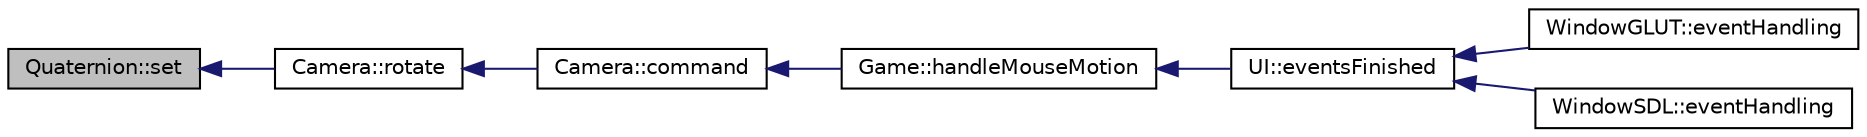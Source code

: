 digraph "Quaternion::set"
{
 // INTERACTIVE_SVG=YES
  edge [fontname="Helvetica",fontsize="10",labelfontname="Helvetica",labelfontsize="10"];
  node [fontname="Helvetica",fontsize="10",shape=record];
  rankdir="LR";
  Node1 [label="Quaternion::set",height=0.2,width=0.4,color="black", fillcolor="grey75", style="filled" fontcolor="black"];
  Node1 -> Node2 [dir="back",color="midnightblue",fontsize="10",style="solid",fontname="Helvetica"];
  Node2 [label="Camera::rotate",height=0.2,width=0.4,color="black", fillcolor="white", style="filled",URL="$class_camera.html#a4a45040f06f24a53af7f17bbcc610f22"];
  Node2 -> Node3 [dir="back",color="midnightblue",fontsize="10",style="solid",fontname="Helvetica"];
  Node3 [label="Camera::command",height=0.2,width=0.4,color="black", fillcolor="white", style="filled",URL="$class_camera.html#a2f3a6b567730e6ff919d1347ae7adea5",tooltip="Sends interactive command to camera. "];
  Node3 -> Node4 [dir="back",color="midnightblue",fontsize="10",style="solid",fontname="Helvetica"];
  Node4 [label="Game::handleMouseMotion",height=0.2,width=0.4,color="black", fillcolor="white", style="filled",URL="$class_game.html#a5f23c2acdcf925343fb67032a5454fca"];
  Node4 -> Node5 [dir="back",color="midnightblue",fontsize="10",style="solid",fontname="Helvetica"];
  Node5 [label="UI::eventsFinished",height=0.2,width=0.4,color="black", fillcolor="white", style="filled",URL="$class_u_i.html#a2436dbc9c0678fd729b983b9475bc0f4"];
  Node5 -> Node6 [dir="back",color="midnightblue",fontsize="10",style="solid",fontname="Helvetica"];
  Node6 [label="WindowGLUT::eventHandling",height=0.2,width=0.4,color="black", fillcolor="white", style="filled",URL="$class_window_g_l_u_t.html#af16462cbccb831e8395012383b69b365"];
  Node5 -> Node7 [dir="back",color="midnightblue",fontsize="10",style="solid",fontname="Helvetica"];
  Node7 [label="WindowSDL::eventHandling",height=0.2,width=0.4,color="black", fillcolor="white", style="filled",URL="$class_window_s_d_l.html#a77e59286d958d1be56b9dc53108e58b0"];
}
